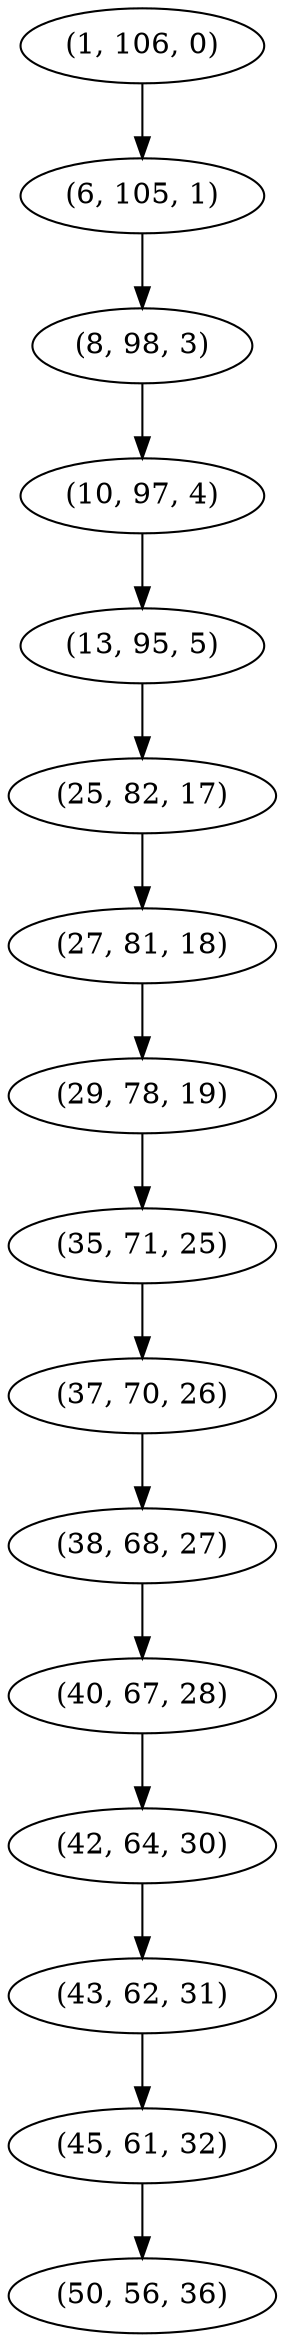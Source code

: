 digraph tree {
    "(1, 106, 0)";
    "(6, 105, 1)";
    "(8, 98, 3)";
    "(10, 97, 4)";
    "(13, 95, 5)";
    "(25, 82, 17)";
    "(27, 81, 18)";
    "(29, 78, 19)";
    "(35, 71, 25)";
    "(37, 70, 26)";
    "(38, 68, 27)";
    "(40, 67, 28)";
    "(42, 64, 30)";
    "(43, 62, 31)";
    "(45, 61, 32)";
    "(50, 56, 36)";
    "(1, 106, 0)" -> "(6, 105, 1)";
    "(6, 105, 1)" -> "(8, 98, 3)";
    "(8, 98, 3)" -> "(10, 97, 4)";
    "(10, 97, 4)" -> "(13, 95, 5)";
    "(13, 95, 5)" -> "(25, 82, 17)";
    "(25, 82, 17)" -> "(27, 81, 18)";
    "(27, 81, 18)" -> "(29, 78, 19)";
    "(29, 78, 19)" -> "(35, 71, 25)";
    "(35, 71, 25)" -> "(37, 70, 26)";
    "(37, 70, 26)" -> "(38, 68, 27)";
    "(38, 68, 27)" -> "(40, 67, 28)";
    "(40, 67, 28)" -> "(42, 64, 30)";
    "(42, 64, 30)" -> "(43, 62, 31)";
    "(43, 62, 31)" -> "(45, 61, 32)";
    "(45, 61, 32)" -> "(50, 56, 36)";
}
